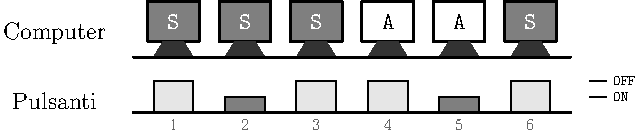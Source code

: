 unitsize(.7cm);

int pc[] = {0, 0, 0, 1, 1, 0};
int bt[] = {0, 1, 0, 0, 1, 0};

int N = pc.length;

real w = 1, sp = 1.8;
real hgt_bt[] = {.8, .4};

path rect(pair corner, real w, real h) {
	return corner -- (corner.x + w, corner.y) -- (corner.x + w, corner.y + h) -- (corner.x, corner.y + h) -- cycle;
}

void button(int i) {
	real h = hgt_bt[bt[i]];
	path btn = rect((i, 0) * sp - (w/2,0), w, h);

	if (bt[i] == 1) {
		fill(btn, gray(.5));
	} else {
		fill(btn, gray(.9));
	}
	draw(btn);
	label(scale(.7) * ("$" + (string)(i+1) + "$"), (i * sp, -.3), gray(.4));
}

void computer(int i) {
	real h = w;
	path btn = rect((i * sp, 1.8) - (w*1.3/2,0), w*1.3, h);

	if (pc[i] == 1) {
		//fill(btn, rgb(100/256, 220/256, 100/256));
		fill(btn, white);
		label("\texttt{A}", (i * sp, 1.8 + h/2), black);
	}
	else {
		//fill(btn, rgb(230/256, 100/256, 100/256));
		fill(btn, gray(.5));
		label("\texttt{S}", (i * sp, 1.8 + h/2), white);
	}

	draw(btn, linewidth(1));

	path base = (i * sp - w*.5/2, 1.8) -- (i * sp - w * 1/2, 1.4) -- (i * sp + w * 1/2, 1.4) -- (i * sp + w*.5/2, 1.8) -- cycle;
	fill(base, gray(.2));
}

for (int i = 0; i < N; ++i)
	button(i);

for (int i = 0; i < N; ++i)
	computer(i);

draw((-1, 0) -- ((N - 1) * sp + 1, 0), black + linewidth(1));
draw((-1, 1.4) -- ((N - 1) * sp + 1, 1.4), black + linewidth(1));

label("Pulsanti", (-3, .3));
label("Computer", (-3, 2));

draw((N * sp - .3, hgt_bt[0]) -- (N * sp + .1, hgt_bt[0]));
draw((N * sp - .3, hgt_bt[1]) -- (N * sp + .1, hgt_bt[1]));
label(scale(.6) * "\texttt{OFF}", (N * sp + .1, hgt_bt[0]), align = RightSide);
label(scale(.6) * "\texttt{ON}", (N * sp + .1, hgt_bt[1]), align = RightSide);